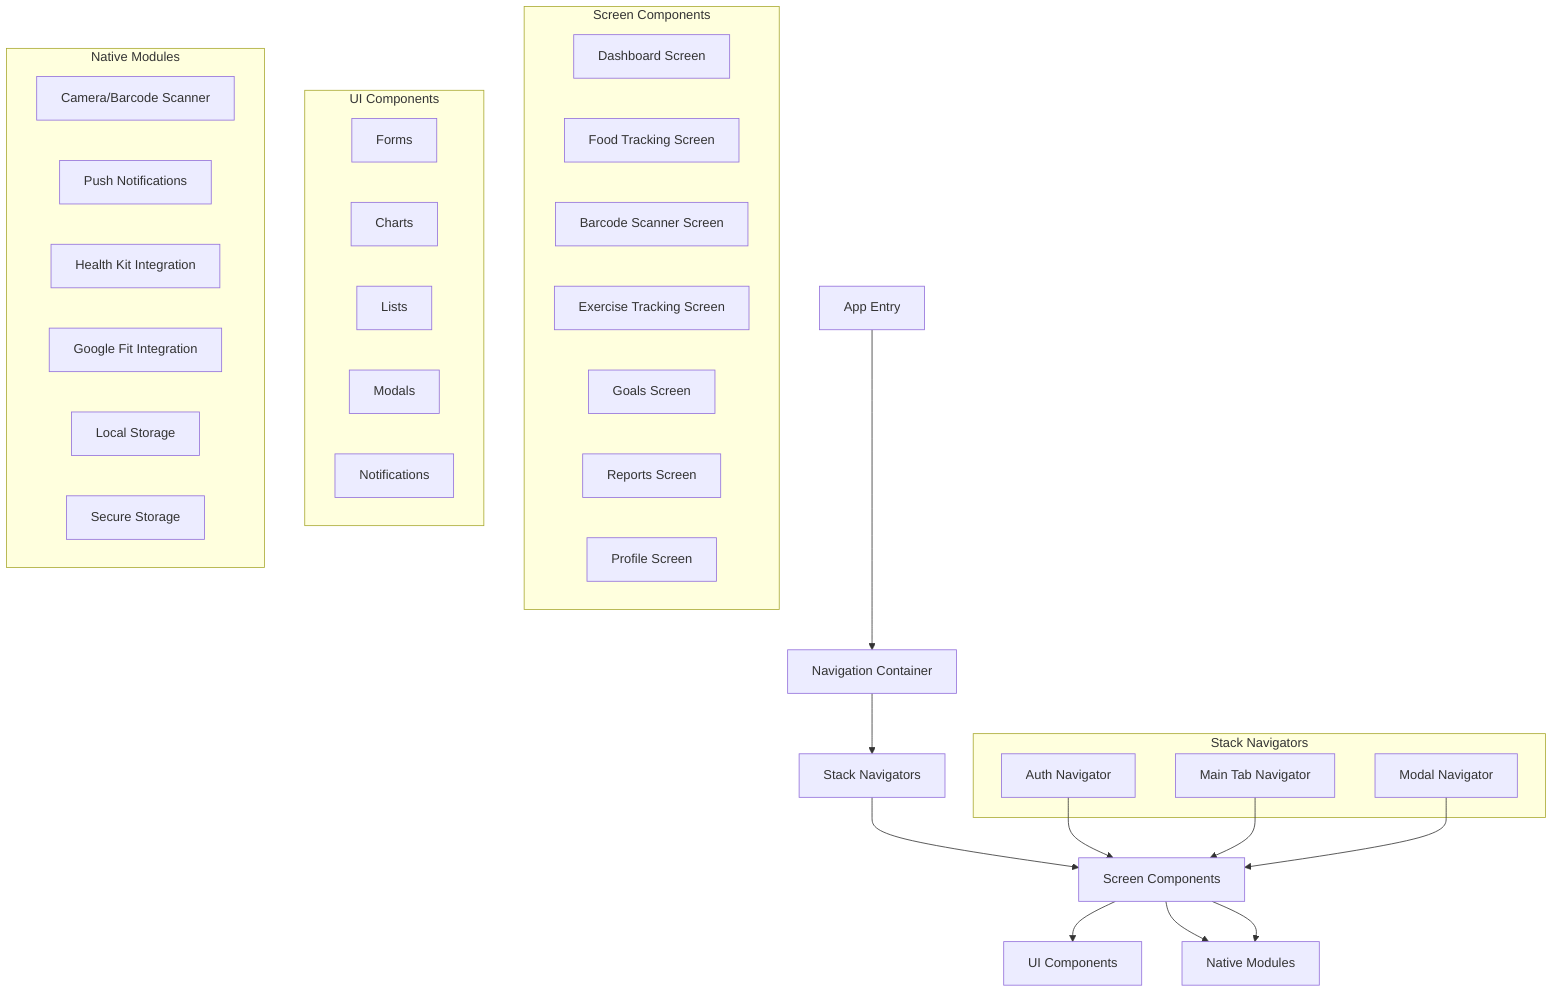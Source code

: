 graph TD;
    A["App Entry"] --> B["Navigation Container"]
    B --> C["Stack Navigators"]
    C --> D["Screen Components"]
    D --> E["UI Components"]
    D --> F["Native Modules"]
    
    subgraph "Stack Navigators"
        C1["Auth Navigator"]
        C2["Main Tab Navigator"]
        C3["Modal Navigator"]
    end
    
    subgraph "Screen Components"
        D1["Dashboard Screen"]
        D2["Food Tracking Screen"]
        D3["Barcode Scanner Screen"]
        D4["Exercise Tracking Screen"]
        D5["Goals Screen"]
        D6["Reports Screen"]
        D7["Profile Screen"]
    end
    
    subgraph "UI Components"
        E1["Forms"]
        E2["Charts"]
        E3["Lists"]
        E4["Modals"]
        E5["Notifications"]
    end
    
    subgraph "Native Modules"
        F1["Camera/Barcode Scanner"]
        F2["Push Notifications"]
        F3["Health Kit Integration"]
        F4["Google Fit Integration"]
        F5["Local Storage"]
        F6["Secure Storage"]
    end
    
    C1 --> D
    C2 --> D
    C3 --> D
    
    D --> F